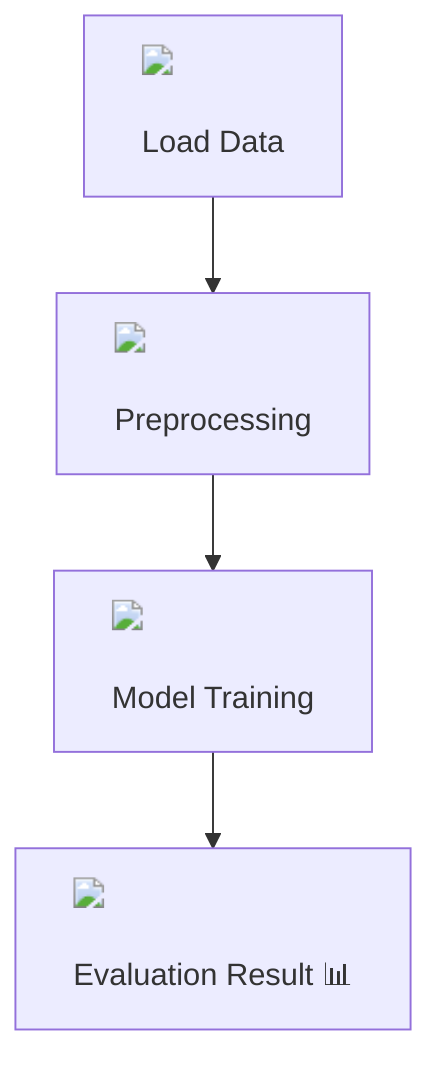 flowchart TD
    A["<img src='icons/file.svg'/> <br/> Load Data"] --> B["<img src='icons/table.svg'/> <br/> Preprocessing"]
    B --> C["<img src='icons/brain.svg'/> <br/> Model Training"]
    C --> D["<img src='dummy_plots/barplot_template.svg'/> <br/> Evaluation Result 📊"]